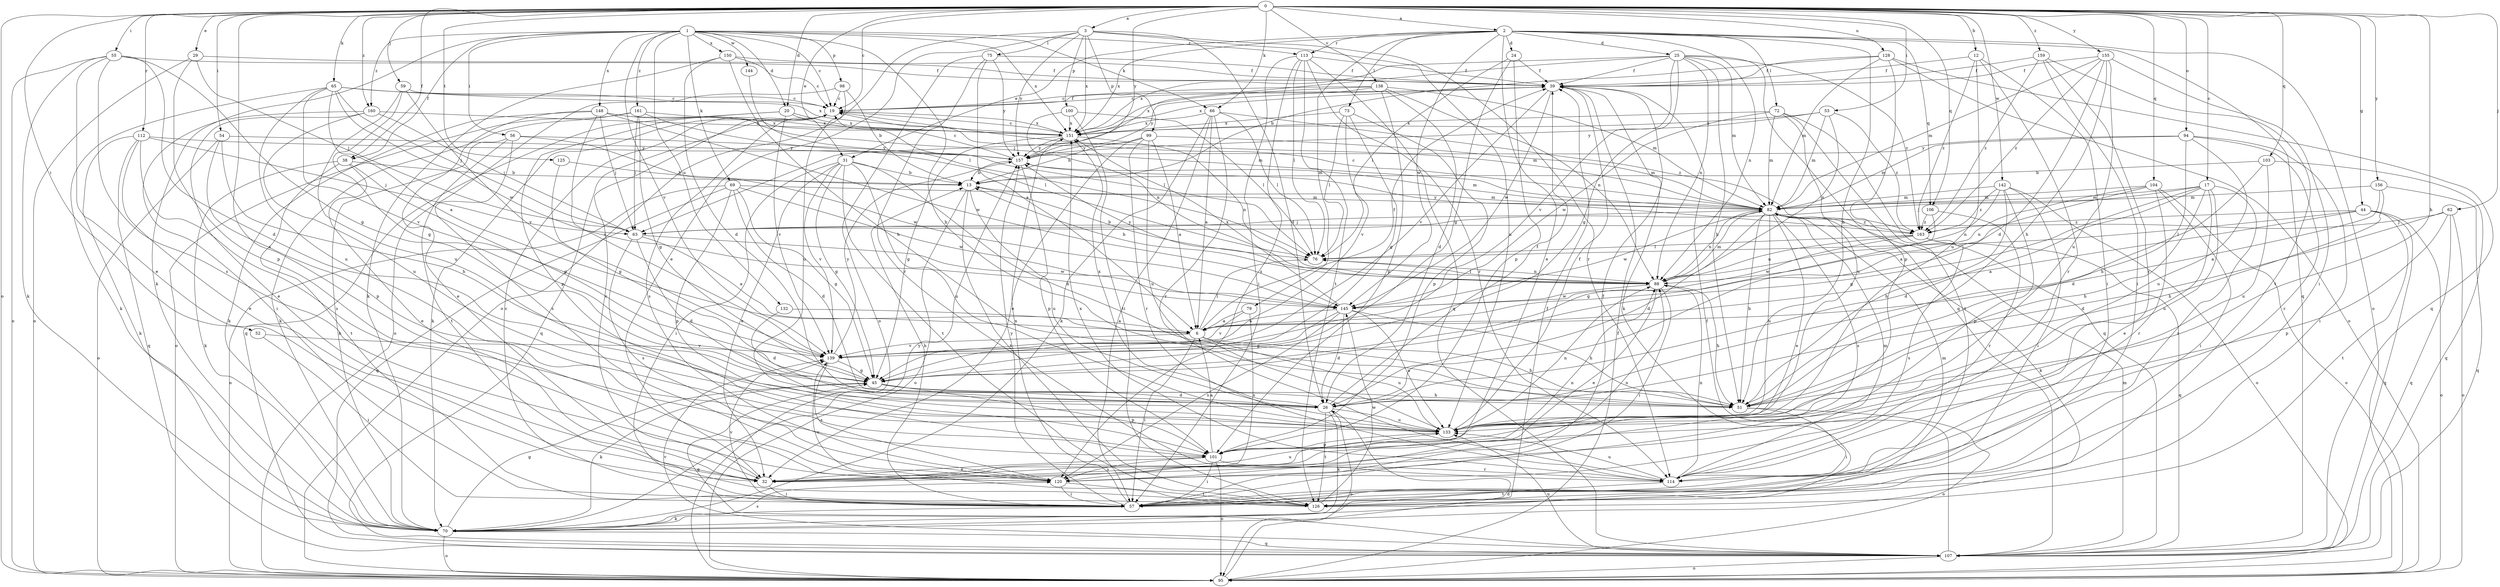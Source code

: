 strict digraph  {
0;
1;
2;
3;
6;
12;
13;
17;
19;
20;
24;
25;
26;
29;
31;
32;
38;
39;
44;
45;
51;
52;
53;
54;
55;
56;
57;
59;
62;
63;
65;
66;
69;
70;
72;
73;
75;
76;
79;
82;
88;
94;
95;
98;
99;
100;
101;
103;
104;
106;
107;
112;
113;
114;
120;
125;
126;
128;
132;
133;
138;
139;
142;
144;
145;
148;
150;
151;
155;
156;
157;
159;
160;
161;
163;
0 -> 2  [label=a];
0 -> 3  [label=a];
0 -> 12  [label=b];
0 -> 17  [label=c];
0 -> 19  [label=c];
0 -> 20  [label=d];
0 -> 29  [label=e];
0 -> 31  [label=e];
0 -> 38  [label=f];
0 -> 44  [label=g];
0 -> 51  [label=h];
0 -> 52  [label=i];
0 -> 53  [label=i];
0 -> 54  [label=i];
0 -> 55  [label=i];
0 -> 59  [label=j];
0 -> 62  [label=j];
0 -> 65  [label=k];
0 -> 66  [label=k];
0 -> 94  [label=o];
0 -> 95  [label=o];
0 -> 103  [label=q];
0 -> 104  [label=q];
0 -> 106  [label=q];
0 -> 112  [label=r];
0 -> 120  [label=s];
0 -> 125  [label=t];
0 -> 128  [label=u];
0 -> 138  [label=v];
0 -> 142  [label=w];
0 -> 155  [label=y];
0 -> 156  [label=y];
0 -> 157  [label=y];
0 -> 159  [label=z];
0 -> 160  [label=z];
1 -> 19  [label=c];
1 -> 20  [label=d];
1 -> 38  [label=f];
1 -> 51  [label=h];
1 -> 56  [label=i];
1 -> 66  [label=k];
1 -> 69  [label=k];
1 -> 70  [label=k];
1 -> 98  [label=p];
1 -> 113  [label=r];
1 -> 132  [label=u];
1 -> 139  [label=v];
1 -> 144  [label=w];
1 -> 148  [label=x];
1 -> 150  [label=x];
1 -> 151  [label=x];
1 -> 160  [label=z];
1 -> 161  [label=z];
2 -> 24  [label=d];
2 -> 25  [label=d];
2 -> 31  [label=e];
2 -> 32  [label=e];
2 -> 51  [label=h];
2 -> 72  [label=l];
2 -> 73  [label=l];
2 -> 79  [label=m];
2 -> 88  [label=n];
2 -> 95  [label=o];
2 -> 106  [label=q];
2 -> 107  [label=q];
2 -> 113  [label=r];
2 -> 145  [label=w];
2 -> 151  [label=x];
3 -> 26  [label=d];
3 -> 32  [label=e];
3 -> 75  [label=l];
3 -> 95  [label=o];
3 -> 99  [label=p];
3 -> 100  [label=p];
3 -> 114  [label=r];
3 -> 133  [label=u];
3 -> 151  [label=x];
3 -> 157  [label=y];
6 -> 39  [label=f];
6 -> 51  [label=h];
6 -> 57  [label=i];
6 -> 76  [label=l];
6 -> 133  [label=u];
6 -> 139  [label=v];
12 -> 39  [label=f];
12 -> 57  [label=i];
12 -> 114  [label=r];
12 -> 133  [label=u];
12 -> 163  [label=z];
13 -> 82  [label=m];
13 -> 95  [label=o];
13 -> 126  [label=t];
13 -> 133  [label=u];
17 -> 26  [label=d];
17 -> 32  [label=e];
17 -> 45  [label=g];
17 -> 51  [label=h];
17 -> 63  [label=j];
17 -> 82  [label=m];
17 -> 114  [label=r];
17 -> 133  [label=u];
19 -> 39  [label=f];
19 -> 70  [label=k];
19 -> 82  [label=m];
19 -> 107  [label=q];
19 -> 120  [label=s];
19 -> 151  [label=x];
20 -> 76  [label=l];
20 -> 101  [label=p];
20 -> 107  [label=q];
20 -> 139  [label=v];
20 -> 151  [label=x];
24 -> 39  [label=f];
24 -> 45  [label=g];
24 -> 76  [label=l];
24 -> 101  [label=p];
25 -> 39  [label=f];
25 -> 45  [label=g];
25 -> 51  [label=h];
25 -> 63  [label=j];
25 -> 82  [label=m];
25 -> 88  [label=n];
25 -> 107  [label=q];
25 -> 139  [label=v];
25 -> 151  [label=x];
25 -> 163  [label=z];
26 -> 39  [label=f];
26 -> 70  [label=k];
26 -> 95  [label=o];
26 -> 126  [label=t];
26 -> 133  [label=u];
26 -> 151  [label=x];
29 -> 39  [label=f];
29 -> 63  [label=j];
29 -> 95  [label=o];
29 -> 101  [label=p];
31 -> 13  [label=b];
31 -> 32  [label=e];
31 -> 45  [label=g];
31 -> 51  [label=h];
31 -> 57  [label=i];
31 -> 126  [label=t];
31 -> 133  [label=u];
31 -> 139  [label=v];
32 -> 19  [label=c];
32 -> 57  [label=i];
32 -> 88  [label=n];
32 -> 133  [label=u];
38 -> 13  [label=b];
38 -> 32  [label=e];
38 -> 45  [label=g];
38 -> 70  [label=k];
38 -> 126  [label=t];
39 -> 19  [label=c];
39 -> 70  [label=k];
39 -> 139  [label=v];
39 -> 145  [label=w];
39 -> 151  [label=x];
44 -> 6  [label=a];
44 -> 76  [label=l];
44 -> 95  [label=o];
44 -> 107  [label=q];
44 -> 126  [label=t];
44 -> 163  [label=z];
45 -> 26  [label=d];
45 -> 51  [label=h];
45 -> 70  [label=k];
45 -> 101  [label=p];
51 -> 57  [label=i];
51 -> 95  [label=o];
52 -> 57  [label=i];
52 -> 139  [label=v];
53 -> 82  [label=m];
53 -> 88  [label=n];
53 -> 151  [label=x];
53 -> 157  [label=y];
53 -> 163  [label=z];
54 -> 51  [label=h];
54 -> 95  [label=o];
54 -> 101  [label=p];
54 -> 157  [label=y];
55 -> 26  [label=d];
55 -> 32  [label=e];
55 -> 39  [label=f];
55 -> 45  [label=g];
55 -> 70  [label=k];
55 -> 95  [label=o];
55 -> 120  [label=s];
56 -> 70  [label=k];
56 -> 120  [label=s];
56 -> 126  [label=t];
56 -> 145  [label=w];
56 -> 157  [label=y];
57 -> 13  [label=b];
57 -> 19  [label=c];
57 -> 39  [label=f];
57 -> 70  [label=k];
57 -> 139  [label=v];
57 -> 151  [label=x];
57 -> 157  [label=y];
59 -> 19  [label=c];
59 -> 45  [label=g];
59 -> 133  [label=u];
59 -> 139  [label=v];
62 -> 26  [label=d];
62 -> 63  [label=j];
62 -> 95  [label=o];
62 -> 101  [label=p];
62 -> 107  [label=q];
63 -> 6  [label=a];
63 -> 26  [label=d];
63 -> 120  [label=s];
63 -> 145  [label=w];
65 -> 6  [label=a];
65 -> 19  [label=c];
65 -> 63  [label=j];
65 -> 70  [label=k];
65 -> 133  [label=u];
65 -> 139  [label=v];
65 -> 145  [label=w];
65 -> 151  [label=x];
66 -> 6  [label=a];
66 -> 57  [label=i];
66 -> 70  [label=k];
66 -> 76  [label=l];
66 -> 114  [label=r];
66 -> 151  [label=x];
66 -> 163  [label=z];
69 -> 26  [label=d];
69 -> 45  [label=g];
69 -> 82  [label=m];
69 -> 95  [label=o];
69 -> 101  [label=p];
69 -> 107  [label=q];
69 -> 145  [label=w];
70 -> 39  [label=f];
70 -> 45  [label=g];
70 -> 95  [label=o];
70 -> 107  [label=q];
70 -> 120  [label=s];
70 -> 157  [label=y];
72 -> 82  [label=m];
72 -> 107  [label=q];
72 -> 126  [label=t];
72 -> 133  [label=u];
72 -> 145  [label=w];
72 -> 151  [label=x];
73 -> 45  [label=g];
73 -> 76  [label=l];
73 -> 101  [label=p];
73 -> 139  [label=v];
73 -> 151  [label=x];
75 -> 6  [label=a];
75 -> 39  [label=f];
75 -> 95  [label=o];
75 -> 114  [label=r];
75 -> 157  [label=y];
76 -> 13  [label=b];
76 -> 88  [label=n];
79 -> 6  [label=a];
79 -> 120  [label=s];
79 -> 139  [label=v];
82 -> 19  [label=c];
82 -> 26  [label=d];
82 -> 32  [label=e];
82 -> 51  [label=h];
82 -> 63  [label=j];
82 -> 70  [label=k];
82 -> 88  [label=n];
82 -> 120  [label=s];
82 -> 133  [label=u];
82 -> 145  [label=w];
82 -> 163  [label=z];
88 -> 13  [label=b];
88 -> 32  [label=e];
88 -> 51  [label=h];
88 -> 57  [label=i];
88 -> 76  [label=l];
88 -> 82  [label=m];
88 -> 145  [label=w];
88 -> 157  [label=y];
94 -> 51  [label=h];
94 -> 57  [label=i];
94 -> 82  [label=m];
94 -> 114  [label=r];
94 -> 133  [label=u];
94 -> 157  [label=y];
95 -> 26  [label=d];
95 -> 39  [label=f];
98 -> 13  [label=b];
98 -> 19  [label=c];
98 -> 95  [label=o];
98 -> 133  [label=u];
99 -> 6  [label=a];
99 -> 13  [label=b];
99 -> 32  [label=e];
99 -> 82  [label=m];
99 -> 114  [label=r];
99 -> 133  [label=u];
99 -> 157  [label=y];
100 -> 76  [label=l];
100 -> 88  [label=n];
100 -> 126  [label=t];
100 -> 151  [label=x];
101 -> 6  [label=a];
101 -> 32  [label=e];
101 -> 57  [label=i];
101 -> 95  [label=o];
101 -> 114  [label=r];
101 -> 120  [label=s];
103 -> 13  [label=b];
103 -> 26  [label=d];
103 -> 107  [label=q];
103 -> 133  [label=u];
104 -> 6  [label=a];
104 -> 57  [label=i];
104 -> 82  [label=m];
104 -> 88  [label=n];
104 -> 95  [label=o];
104 -> 114  [label=r];
106 -> 45  [label=g];
106 -> 114  [label=r];
106 -> 163  [label=z];
107 -> 39  [label=f];
107 -> 45  [label=g];
107 -> 82  [label=m];
107 -> 95  [label=o];
107 -> 133  [label=u];
107 -> 139  [label=v];
112 -> 32  [label=e];
112 -> 63  [label=j];
112 -> 70  [label=k];
112 -> 107  [label=q];
112 -> 120  [label=s];
112 -> 157  [label=y];
113 -> 39  [label=f];
113 -> 57  [label=i];
113 -> 76  [label=l];
113 -> 107  [label=q];
113 -> 114  [label=r];
113 -> 120  [label=s];
113 -> 126  [label=t];
114 -> 82  [label=m];
114 -> 88  [label=n];
114 -> 126  [label=t];
114 -> 133  [label=u];
114 -> 151  [label=x];
120 -> 57  [label=i];
120 -> 88  [label=n];
120 -> 126  [label=t];
125 -> 13  [label=b];
125 -> 45  [label=g];
126 -> 82  [label=m];
126 -> 139  [label=v];
126 -> 145  [label=w];
128 -> 13  [label=b];
128 -> 39  [label=f];
128 -> 82  [label=m];
128 -> 95  [label=o];
128 -> 101  [label=p];
128 -> 107  [label=q];
132 -> 6  [label=a];
132 -> 26  [label=d];
133 -> 39  [label=f];
133 -> 88  [label=n];
133 -> 101  [label=p];
138 -> 19  [label=c];
138 -> 26  [label=d];
138 -> 82  [label=m];
138 -> 88  [label=n];
138 -> 101  [label=p];
138 -> 151  [label=x];
138 -> 157  [label=y];
139 -> 45  [label=g];
139 -> 120  [label=s];
139 -> 157  [label=y];
142 -> 51  [label=h];
142 -> 57  [label=i];
142 -> 82  [label=m];
142 -> 88  [label=n];
142 -> 95  [label=o];
142 -> 101  [label=p];
142 -> 163  [label=z];
144 -> 76  [label=l];
145 -> 6  [label=a];
145 -> 26  [label=d];
145 -> 45  [label=g];
145 -> 51  [label=h];
145 -> 120  [label=s];
145 -> 133  [label=u];
145 -> 151  [label=x];
148 -> 32  [label=e];
148 -> 63  [label=j];
148 -> 70  [label=k];
148 -> 82  [label=m];
148 -> 139  [label=v];
148 -> 145  [label=w];
148 -> 151  [label=x];
150 -> 19  [label=c];
150 -> 26  [label=d];
150 -> 39  [label=f];
150 -> 51  [label=h];
150 -> 70  [label=k];
151 -> 19  [label=c];
151 -> 45  [label=g];
151 -> 88  [label=n];
151 -> 157  [label=y];
155 -> 26  [label=d];
155 -> 39  [label=f];
155 -> 51  [label=h];
155 -> 57  [label=i];
155 -> 82  [label=m];
155 -> 133  [label=u];
155 -> 163  [label=z];
156 -> 6  [label=a];
156 -> 51  [label=h];
156 -> 82  [label=m];
156 -> 107  [label=q];
157 -> 13  [label=b];
157 -> 19  [label=c];
157 -> 82  [label=m];
157 -> 101  [label=p];
159 -> 39  [label=f];
159 -> 57  [label=i];
159 -> 114  [label=r];
159 -> 126  [label=t];
159 -> 163  [label=z];
160 -> 32  [label=e];
160 -> 57  [label=i];
160 -> 63  [label=j];
160 -> 133  [label=u];
160 -> 151  [label=x];
161 -> 45  [label=g];
161 -> 63  [label=j];
161 -> 70  [label=k];
161 -> 76  [label=l];
161 -> 95  [label=o];
161 -> 151  [label=x];
163 -> 76  [label=l];
163 -> 88  [label=n];
163 -> 107  [label=q];
163 -> 120  [label=s];
163 -> 145  [label=w];
163 -> 157  [label=y];
}
